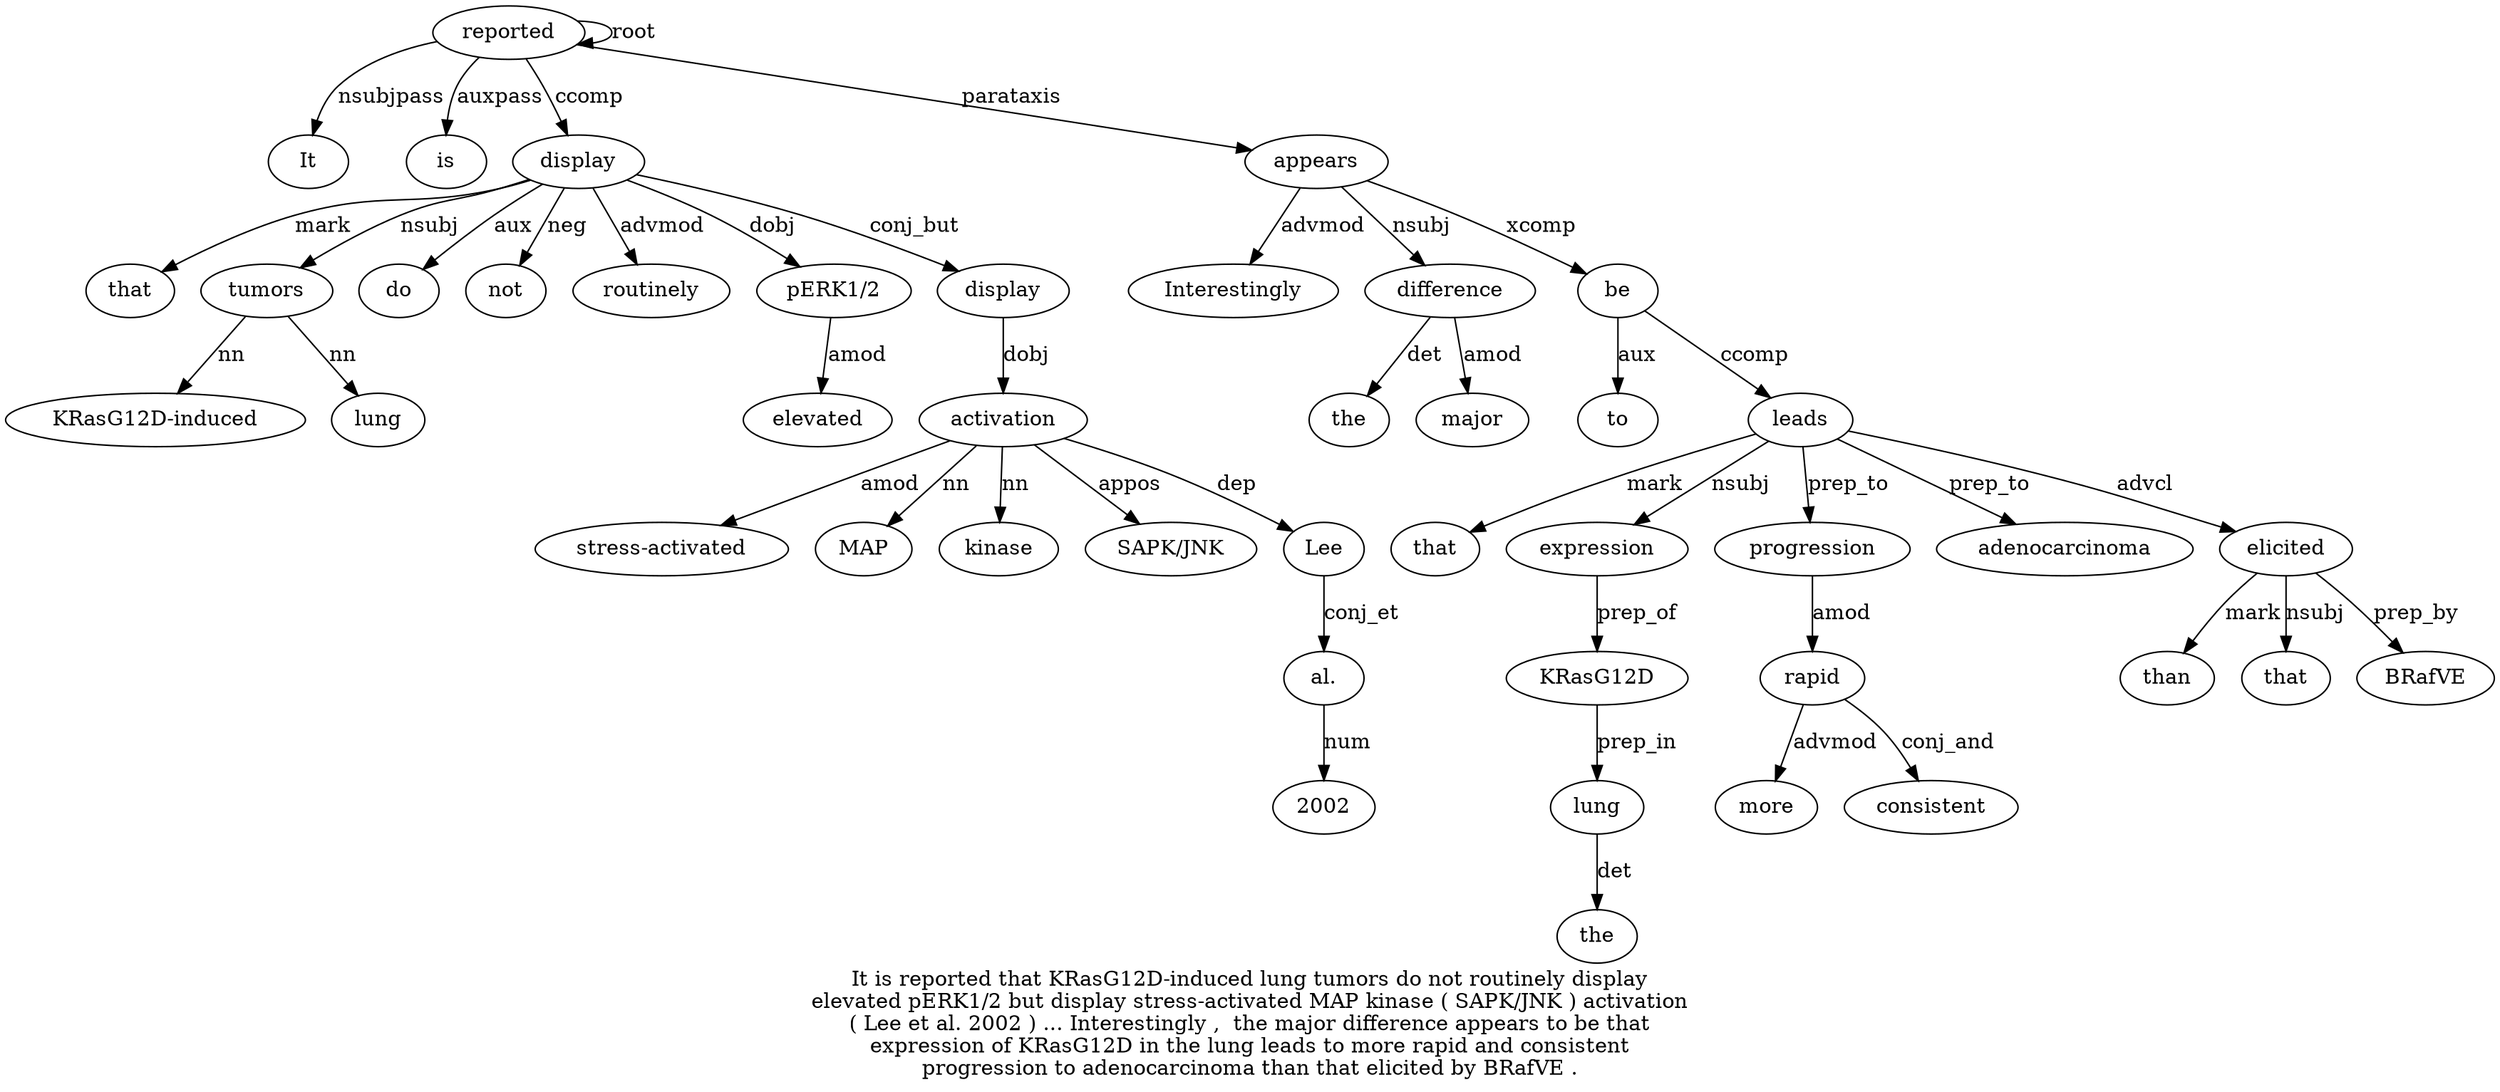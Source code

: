digraph "It is reported that KRasG12D-induced lung tumors do not routinely display elevated pERK1/2 but display stress-activated MAP kinase ( SAPK/JNK ) activation ( Lee et al. 2002 ) ... Interestingly ,  the major difference appears to be that expression of KRasG12D in the lung leads to more rapid and consistent progression to adenocarcinoma than that elicited by BRafVE ." {
label="It is reported that KRasG12D-induced lung tumors do not routinely display
elevated pERK1/2 but display stress-activated MAP kinase ( SAPK/JNK ) activation
( Lee et al. 2002 ) ... Interestingly ,  the major difference appears to be that
expression of KRasG12D in the lung leads to more rapid and consistent
progression to adenocarcinoma than that elicited by BRafVE .";
reported3 [style=filled, fillcolor=white, label=reported];
It1 [style=filled, fillcolor=white, label=It];
reported3 -> It1  [label=nsubjpass];
is2 [style=filled, fillcolor=white, label=is];
reported3 -> is2  [label=auxpass];
reported3 -> reported3  [label=root];
display11 [style=filled, fillcolor=white, label=display];
that4 [style=filled, fillcolor=white, label=that];
display11 -> that4  [label=mark];
tumors7 [style=filled, fillcolor=white, label=tumors];
"KRasG12D-induced5" [style=filled, fillcolor=white, label="KRasG12D-induced"];
tumors7 -> "KRasG12D-induced5"  [label=nn];
lung6 [style=filled, fillcolor=white, label=lung];
tumors7 -> lung6  [label=nn];
display11 -> tumors7  [label=nsubj];
do8 [style=filled, fillcolor=white, label=do];
display11 -> do8  [label=aux];
not9 [style=filled, fillcolor=white, label=not];
display11 -> not9  [label=neg];
routinely10 [style=filled, fillcolor=white, label=routinely];
display11 -> routinely10  [label=advmod];
reported3 -> display11  [label=ccomp];
"pERK1/213" [style=filled, fillcolor=white, label="pERK1/2"];
elevated12 [style=filled, fillcolor=white, label=elevated];
"pERK1/213" -> elevated12  [label=amod];
display11 -> "pERK1/213"  [label=dobj];
display15 [style=filled, fillcolor=white, label=display];
display11 -> display15  [label=conj_but];
activation22 [style=filled, fillcolor=white, label=activation];
"stress-activated16" [style=filled, fillcolor=white, label="stress-activated"];
activation22 -> "stress-activated16"  [label=amod];
MAP17 [style=filled, fillcolor=white, label=MAP];
activation22 -> MAP17  [label=nn];
kinase18 [style=filled, fillcolor=white, label=kinase];
activation22 -> kinase18  [label=nn];
"SAPK/JNK20" [style=filled, fillcolor=white, label="SAPK/JNK"];
activation22 -> "SAPK/JNK20"  [label=appos];
display15 -> activation22  [label=dobj];
Lee24 [style=filled, fillcolor=white, label=Lee];
activation22 -> Lee24  [label=dep];
"al.26" [style=filled, fillcolor=white, label="al."];
Lee24 -> "al.26"  [label=conj_et];
200227 [style=filled, fillcolor=white, label=2002];
"al.26" -> 200227  [label=num];
appears35 [style=filled, fillcolor=white, label=appears];
Interestingly30 [style=filled, fillcolor=white, label=Interestingly];
appears35 -> Interestingly30  [label=advmod];
difference34 [style=filled, fillcolor=white, label=difference];
the32 [style=filled, fillcolor=white, label=the];
difference34 -> the32  [label=det];
major33 [style=filled, fillcolor=white, label=major];
difference34 -> major33  [label=amod];
appears35 -> difference34  [label=nsubj];
reported3 -> appears35  [label=parataxis];
be37 [style=filled, fillcolor=white, label=be];
to36 [style=filled, fillcolor=white, label=to];
be37 -> to36  [label=aux];
appears35 -> be37  [label=xcomp];
leads45 [style=filled, fillcolor=white, label=leads];
that38 [style=filled, fillcolor=white, label=that];
leads45 -> that38  [label=mark];
expression39 [style=filled, fillcolor=white, label=expression];
leads45 -> expression39  [label=nsubj];
KRasG12D4 [style=filled, fillcolor=white, label=KRasG12D];
expression39 -> KRasG12D4  [label=prep_of];
lung44 [style=filled, fillcolor=white, label=lung];
the43 [style=filled, fillcolor=white, label=the];
lung44 -> the43  [label=det];
KRasG12D4 -> lung44  [label=prep_in];
be37 -> leads45  [label=ccomp];
rapid48 [style=filled, fillcolor=white, label=rapid];
more47 [style=filled, fillcolor=white, label=more];
rapid48 -> more47  [label=advmod];
progression51 [style=filled, fillcolor=white, label=progression];
progression51 -> rapid48  [label=amod];
consistent50 [style=filled, fillcolor=white, label=consistent];
rapid48 -> consistent50  [label=conj_and];
leads45 -> progression51  [label=prep_to];
adenocarcinoma53 [style=filled, fillcolor=white, label=adenocarcinoma];
leads45 -> adenocarcinoma53  [label=prep_to];
elicited56 [style=filled, fillcolor=white, label=elicited];
than54 [style=filled, fillcolor=white, label=than];
elicited56 -> than54  [label=mark];
that55 [style=filled, fillcolor=white, label=that];
elicited56 -> that55  [label=nsubj];
leads45 -> elicited56  [label=advcl];
BRafVE58 [style=filled, fillcolor=white, label=BRafVE];
elicited56 -> BRafVE58  [label=prep_by];
}
